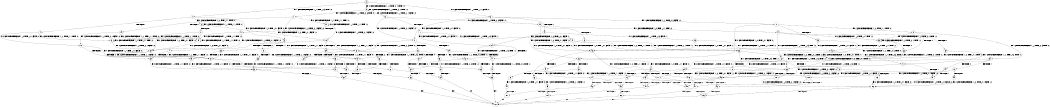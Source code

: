 digraph BCG {
size = "7, 10.5";
center = TRUE;
node [shape = circle];
0 [peripheries = 2];
0 -> 1 [label = "EX !1 !ATOMIC_EXCH_BRANCH (1, +1, TRUE, +0, 3, TRUE) !:0:"];
0 -> 2 [label = "EX !2 !ATOMIC_EXCH_BRANCH (1, +0, TRUE, +0, 1, TRUE) !:0:"];
0 -> 3 [label = "EX !0 !ATOMIC_EXCH_BRANCH (1, +1, TRUE, +1, 1, FALSE) !:0:"];
1 -> 4 [label = "TERMINATE !1"];
1 -> 5 [label = "EX !2 !ATOMIC_EXCH_BRANCH (1, +0, TRUE, +0, 1, FALSE) !:0:"];
1 -> 6 [label = "EX !0 !ATOMIC_EXCH_BRANCH (1, +1, TRUE, +1, 1, TRUE) !:0:"];
2 -> 7 [label = "EX !1 !ATOMIC_EXCH_BRANCH (1, +1, TRUE, +0, 3, TRUE) !:0:"];
2 -> 8 [label = "EX !0 !ATOMIC_EXCH_BRANCH (1, +1, TRUE, +1, 1, FALSE) !:0:"];
2 -> 2 [label = "EX !2 !ATOMIC_EXCH_BRANCH (1, +0, TRUE, +0, 1, TRUE) !:0:"];
3 -> 9 [label = "TERMINATE !0"];
3 -> 10 [label = "EX !1 !ATOMIC_EXCH_BRANCH (1, +1, TRUE, +0, 3, FALSE) !:0:"];
3 -> 11 [label = "EX !2 !ATOMIC_EXCH_BRANCH (1, +0, TRUE, +0, 1, FALSE) !:0:"];
4 -> 12 [label = "EX !2 !ATOMIC_EXCH_BRANCH (1, +0, TRUE, +0, 1, FALSE) !:0:"];
4 -> 13 [label = "EX !0 !ATOMIC_EXCH_BRANCH (1, +1, TRUE, +1, 1, TRUE) !:0:"];
5 -> 14 [label = "TERMINATE !1"];
5 -> 15 [label = "TERMINATE !2"];
5 -> 16 [label = "EX !0 !ATOMIC_EXCH_BRANCH (1, +1, TRUE, +1, 1, FALSE) !:0:"];
6 -> 17 [label = "TERMINATE !1"];
6 -> 18 [label = "EX !2 !ATOMIC_EXCH_BRANCH (1, +0, TRUE, +0, 1, FALSE) !:0:"];
6 -> 6 [label = "EX !0 !ATOMIC_EXCH_BRANCH (1, +1, TRUE, +1, 1, TRUE) !:0:"];
7 -> 19 [label = "TERMINATE !1"];
7 -> 20 [label = "EX !0 !ATOMIC_EXCH_BRANCH (1, +1, TRUE, +1, 1, TRUE) !:0:"];
7 -> 5 [label = "EX !2 !ATOMIC_EXCH_BRANCH (1, +0, TRUE, +0, 1, FALSE) !:0:"];
8 -> 21 [label = "TERMINATE !0"];
8 -> 22 [label = "EX !1 !ATOMIC_EXCH_BRANCH (1, +1, TRUE, +0, 3, FALSE) !:0:"];
8 -> 11 [label = "EX !2 !ATOMIC_EXCH_BRANCH (1, +0, TRUE, +0, 1, FALSE) !:0:"];
9 -> 23 [label = "EX !1 !ATOMIC_EXCH_BRANCH (1, +1, TRUE, +0, 3, FALSE) !:1:"];
9 -> 24 [label = "EX !2 !ATOMIC_EXCH_BRANCH (1, +0, TRUE, +0, 1, FALSE) !:1:"];
10 -> 25 [label = "TERMINATE !0"];
10 -> 26 [label = "EX !2 !ATOMIC_EXCH_BRANCH (1, +0, TRUE, +0, 1, FALSE) !:0:"];
10 -> 27 [label = "EX !1 !ATOMIC_EXCH_BRANCH (1, +0, TRUE, +1, 1, TRUE) !:0:"];
11 -> 28 [label = "TERMINATE !2"];
11 -> 29 [label = "TERMINATE !0"];
11 -> 16 [label = "EX !1 !ATOMIC_EXCH_BRANCH (1, +1, TRUE, +0, 3, TRUE) !:0:"];
12 -> 30 [label = "TERMINATE !2"];
12 -> 31 [label = "EX !0 !ATOMIC_EXCH_BRANCH (1, +1, TRUE, +1, 1, FALSE) !:0:"];
13 -> 32 [label = "EX !2 !ATOMIC_EXCH_BRANCH (1, +0, TRUE, +0, 1, FALSE) !:0:"];
13 -> 13 [label = "EX !0 !ATOMIC_EXCH_BRANCH (1, +1, TRUE, +1, 1, TRUE) !:0:"];
14 -> 30 [label = "TERMINATE !2"];
14 -> 31 [label = "EX !0 !ATOMIC_EXCH_BRANCH (1, +1, TRUE, +1, 1, FALSE) !:0:"];
15 -> 33 [label = "TERMINATE !1"];
15 -> 34 [label = "EX !0 !ATOMIC_EXCH_BRANCH (1, +1, TRUE, +1, 1, FALSE) !:0:"];
16 -> 35 [label = "TERMINATE !1"];
16 -> 36 [label = "TERMINATE !2"];
16 -> 37 [label = "TERMINATE !0"];
17 -> 32 [label = "EX !2 !ATOMIC_EXCH_BRANCH (1, +0, TRUE, +0, 1, FALSE) !:0:"];
17 -> 13 [label = "EX !0 !ATOMIC_EXCH_BRANCH (1, +1, TRUE, +1, 1, TRUE) !:0:"];
18 -> 38 [label = "TERMINATE !1"];
18 -> 39 [label = "TERMINATE !2"];
18 -> 16 [label = "EX !0 !ATOMIC_EXCH_BRANCH (1, +1, TRUE, +1, 1, FALSE) !:0:"];
19 -> 40 [label = "EX !0 !ATOMIC_EXCH_BRANCH (1, +1, TRUE, +1, 1, TRUE) !:0:"];
19 -> 12 [label = "EX !2 !ATOMIC_EXCH_BRANCH (1, +0, TRUE, +0, 1, FALSE) !:0:"];
20 -> 41 [label = "TERMINATE !1"];
20 -> 18 [label = "EX !2 !ATOMIC_EXCH_BRANCH (1, +0, TRUE, +0, 1, FALSE) !:0:"];
20 -> 20 [label = "EX !0 !ATOMIC_EXCH_BRANCH (1, +1, TRUE, +1, 1, TRUE) !:0:"];
21 -> 42 [label = "EX !1 !ATOMIC_EXCH_BRANCH (1, +1, TRUE, +0, 3, FALSE) !:1:"];
21 -> 24 [label = "EX !2 !ATOMIC_EXCH_BRANCH (1, +0, TRUE, +0, 1, FALSE) !:1:"];
22 -> 43 [label = "TERMINATE !0"];
22 -> 26 [label = "EX !2 !ATOMIC_EXCH_BRANCH (1, +0, TRUE, +0, 1, FALSE) !:0:"];
22 -> 44 [label = "EX !1 !ATOMIC_EXCH_BRANCH (1, +0, TRUE, +1, 1, TRUE) !:0:"];
23 -> 45 [label = "EX !2 !ATOMIC_EXCH_BRANCH (1, +0, TRUE, +0, 1, FALSE) !:1:"];
23 -> 46 [label = "EX !1 !ATOMIC_EXCH_BRANCH (1, +0, TRUE, +1, 1, TRUE) !:1:"];
24 -> 47 [label = "TERMINATE !2"];
24 -> 48 [label = "EX !1 !ATOMIC_EXCH_BRANCH (1, +1, TRUE, +0, 3, TRUE) !:1:"];
25 -> 45 [label = "EX !2 !ATOMIC_EXCH_BRANCH (1, +0, TRUE, +0, 1, FALSE) !:1:"];
25 -> 46 [label = "EX !1 !ATOMIC_EXCH_BRANCH (1, +0, TRUE, +1, 1, TRUE) !:1:"];
26 -> 49 [label = "TERMINATE !2"];
26 -> 50 [label = "TERMINATE !0"];
26 -> 51 [label = "EX !1 !ATOMIC_EXCH_BRANCH (1, +0, TRUE, +1, 1, FALSE) !:0:"];
27 -> 52 [label = "TERMINATE !0"];
27 -> 53 [label = "EX !2 !ATOMIC_EXCH_BRANCH (1, +0, TRUE, +0, 1, TRUE) !:0:"];
27 -> 54 [label = "EX !1 !ATOMIC_EXCH_BRANCH (1, +1, TRUE, +0, 3, TRUE) !:0:"];
28 -> 55 [label = "TERMINATE !0"];
28 -> 34 [label = "EX !1 !ATOMIC_EXCH_BRANCH (1, +1, TRUE, +0, 3, TRUE) !:0:"];
29 -> 47 [label = "TERMINATE !2"];
29 -> 48 [label = "EX !1 !ATOMIC_EXCH_BRANCH (1, +1, TRUE, +0, 3, TRUE) !:1:"];
30 -> 56 [label = "EX !0 !ATOMIC_EXCH_BRANCH (1, +1, TRUE, +1, 1, FALSE) !:0:"];
31 -> 57 [label = "TERMINATE !2"];
31 -> 58 [label = "TERMINATE !0"];
32 -> 59 [label = "TERMINATE !2"];
32 -> 31 [label = "EX !0 !ATOMIC_EXCH_BRANCH (1, +1, TRUE, +1, 1, FALSE) !:0:"];
33 -> 56 [label = "EX !0 !ATOMIC_EXCH_BRANCH (1, +1, TRUE, +1, 1, FALSE) !:0:"];
34 -> 60 [label = "TERMINATE !1"];
34 -> 61 [label = "TERMINATE !0"];
35 -> 57 [label = "TERMINATE !2"];
35 -> 58 [label = "TERMINATE !0"];
36 -> 60 [label = "TERMINATE !1"];
36 -> 61 [label = "TERMINATE !0"];
37 -> 62 [label = "TERMINATE !1"];
37 -> 63 [label = "TERMINATE !2"];
38 -> 59 [label = "TERMINATE !2"];
38 -> 31 [label = "EX !0 !ATOMIC_EXCH_BRANCH (1, +1, TRUE, +1, 1, FALSE) !:0:"];
39 -> 64 [label = "TERMINATE !1"];
39 -> 34 [label = "EX !0 !ATOMIC_EXCH_BRANCH (1, +1, TRUE, +1, 1, FALSE) !:0:"];
40 -> 32 [label = "EX !2 !ATOMIC_EXCH_BRANCH (1, +0, TRUE, +0, 1, FALSE) !:0:"];
40 -> 40 [label = "EX !0 !ATOMIC_EXCH_BRANCH (1, +1, TRUE, +1, 1, TRUE) !:0:"];
41 -> 32 [label = "EX !2 !ATOMIC_EXCH_BRANCH (1, +0, TRUE, +0, 1, FALSE) !:0:"];
41 -> 40 [label = "EX !0 !ATOMIC_EXCH_BRANCH (1, +1, TRUE, +1, 1, TRUE) !:0:"];
42 -> 45 [label = "EX !2 !ATOMIC_EXCH_BRANCH (1, +0, TRUE, +0, 1, FALSE) !:1:"];
42 -> 65 [label = "EX !1 !ATOMIC_EXCH_BRANCH (1, +0, TRUE, +1, 1, TRUE) !:1:"];
43 -> 45 [label = "EX !2 !ATOMIC_EXCH_BRANCH (1, +0, TRUE, +0, 1, FALSE) !:1:"];
43 -> 65 [label = "EX !1 !ATOMIC_EXCH_BRANCH (1, +0, TRUE, +1, 1, TRUE) !:1:"];
44 -> 66 [label = "TERMINATE !0"];
44 -> 53 [label = "EX !2 !ATOMIC_EXCH_BRANCH (1, +0, TRUE, +0, 1, TRUE) !:0:"];
44 -> 67 [label = "EX !1 !ATOMIC_EXCH_BRANCH (1, +1, TRUE, +0, 3, TRUE) !:0:"];
45 -> 68 [label = "TERMINATE !2"];
45 -> 69 [label = "EX !1 !ATOMIC_EXCH_BRANCH (1, +0, TRUE, +1, 1, FALSE) !:1:"];
46 -> 70 [label = "EX !2 !ATOMIC_EXCH_BRANCH (1, +0, TRUE, +0, 1, TRUE) !:1:"];
46 -> 71 [label = "EX !1 !ATOMIC_EXCH_BRANCH (1, +1, TRUE, +0, 3, TRUE) !:1:"];
47 -> 72 [label = "EX !1 !ATOMIC_EXCH_BRANCH (1, +1, TRUE, +0, 3, TRUE) !:1:"];
48 -> 62 [label = "TERMINATE !1"];
48 -> 63 [label = "TERMINATE !2"];
49 -> 73 [label = "TERMINATE !0"];
49 -> 74 [label = "EX !1 !ATOMIC_EXCH_BRANCH (1, +0, TRUE, +1, 1, FALSE) !:0:"];
50 -> 68 [label = "TERMINATE !2"];
50 -> 69 [label = "EX !1 !ATOMIC_EXCH_BRANCH (1, +0, TRUE, +1, 1, FALSE) !:1:"];
51 -> 75 [label = "TERMINATE !1"];
51 -> 76 [label = "TERMINATE !2"];
51 -> 77 [label = "TERMINATE !0"];
52 -> 70 [label = "EX !2 !ATOMIC_EXCH_BRANCH (1, +0, TRUE, +0, 1, TRUE) !:1:"];
52 -> 71 [label = "EX !1 !ATOMIC_EXCH_BRANCH (1, +1, TRUE, +0, 3, TRUE) !:1:"];
53 -> 66 [label = "TERMINATE !0"];
53 -> 53 [label = "EX !2 !ATOMIC_EXCH_BRANCH (1, +0, TRUE, +0, 1, TRUE) !:0:"];
53 -> 67 [label = "EX !1 !ATOMIC_EXCH_BRANCH (1, +1, TRUE, +0, 3, TRUE) !:0:"];
54 -> 78 [label = "TERMINATE !1"];
54 -> 79 [label = "TERMINATE !0"];
54 -> 80 [label = "EX !2 !ATOMIC_EXCH_BRANCH (1, +0, TRUE, +0, 1, FALSE) !:0:"];
55 -> 81 [label = "EX !1 !ATOMIC_EXCH_BRANCH (1, +1, TRUE, +0, 3, TRUE) !:2:"];
56 -> 82 [label = "TERMINATE !0"];
57 -> 82 [label = "TERMINATE !0"];
58 -> 83 [label = "TERMINATE !2"];
59 -> 56 [label = "EX !0 !ATOMIC_EXCH_BRANCH (1, +1, TRUE, +1, 1, FALSE) !:0:"];
60 -> 82 [label = "TERMINATE !0"];
61 -> 84 [label = "TERMINATE !1"];
62 -> 83 [label = "TERMINATE !2"];
63 -> 85 [label = "TERMINATE !1"];
64 -> 56 [label = "EX !0 !ATOMIC_EXCH_BRANCH (1, +1, TRUE, +1, 1, FALSE) !:0:"];
65 -> 70 [label = "EX !2 !ATOMIC_EXCH_BRANCH (1, +0, TRUE, +0, 1, TRUE) !:1:"];
65 -> 86 [label = "EX !1 !ATOMIC_EXCH_BRANCH (1, +1, TRUE, +0, 3, TRUE) !:1:"];
66 -> 70 [label = "EX !2 !ATOMIC_EXCH_BRANCH (1, +0, TRUE, +0, 1, TRUE) !:1:"];
66 -> 86 [label = "EX !1 !ATOMIC_EXCH_BRANCH (1, +1, TRUE, +0, 3, TRUE) !:1:"];
67 -> 87 [label = "TERMINATE !1"];
67 -> 88 [label = "TERMINATE !0"];
67 -> 80 [label = "EX !2 !ATOMIC_EXCH_BRANCH (1, +0, TRUE, +0, 1, FALSE) !:0:"];
68 -> 89 [label = "EX !1 !ATOMIC_EXCH_BRANCH (1, +0, TRUE, +1, 1, FALSE) !:1:"];
69 -> 90 [label = "TERMINATE !1"];
69 -> 91 [label = "TERMINATE !2"];
70 -> 70 [label = "EX !2 !ATOMIC_EXCH_BRANCH (1, +0, TRUE, +0, 1, TRUE) !:1:"];
70 -> 86 [label = "EX !1 !ATOMIC_EXCH_BRANCH (1, +1, TRUE, +0, 3, TRUE) !:1:"];
71 -> 92 [label = "TERMINATE !1"];
71 -> 93 [label = "EX !2 !ATOMIC_EXCH_BRANCH (1, +0, TRUE, +0, 1, FALSE) !:1:"];
72 -> 85 [label = "TERMINATE !1"];
73 -> 94 [label = "EX !1 !ATOMIC_EXCH_BRANCH (1, +0, TRUE, +1, 1, FALSE) !:2:"];
74 -> 95 [label = "TERMINATE !1"];
74 -> 96 [label = "TERMINATE !0"];
75 -> 97 [label = "TERMINATE !2"];
75 -> 98 [label = "TERMINATE !0"];
76 -> 95 [label = "TERMINATE !1"];
76 -> 96 [label = "TERMINATE !0"];
77 -> 90 [label = "TERMINATE !1"];
77 -> 91 [label = "TERMINATE !2"];
78 -> 99 [label = "TERMINATE !0"];
78 -> 100 [label = "EX !2 !ATOMIC_EXCH_BRANCH (1, +0, TRUE, +0, 1, FALSE) !:0:"];
79 -> 92 [label = "TERMINATE !1"];
79 -> 93 [label = "EX !2 !ATOMIC_EXCH_BRANCH (1, +0, TRUE, +0, 1, FALSE) !:1:"];
80 -> 75 [label = "TERMINATE !1"];
80 -> 76 [label = "TERMINATE !2"];
80 -> 77 [label = "TERMINATE !0"];
81 -> 84 [label = "TERMINATE !1"];
82 -> 101 [label = "exit"];
83 -> 101 [label = "exit"];
84 -> 101 [label = "exit"];
85 -> 101 [label = "exit"];
86 -> 102 [label = "TERMINATE !1"];
86 -> 93 [label = "EX !2 !ATOMIC_EXCH_BRANCH (1, +0, TRUE, +0, 1, FALSE) !:1:"];
87 -> 103 [label = "TERMINATE !0"];
87 -> 100 [label = "EX !2 !ATOMIC_EXCH_BRANCH (1, +0, TRUE, +0, 1, FALSE) !:0:"];
88 -> 102 [label = "TERMINATE !1"];
88 -> 93 [label = "EX !2 !ATOMIC_EXCH_BRANCH (1, +0, TRUE, +0, 1, FALSE) !:1:"];
89 -> 104 [label = "TERMINATE !1"];
90 -> 105 [label = "TERMINATE !2"];
91 -> 104 [label = "TERMINATE !1"];
92 -> 106 [label = "EX !2 !ATOMIC_EXCH_BRANCH (1, +0, TRUE, +0, 1, FALSE) !:2:"];
93 -> 90 [label = "TERMINATE !1"];
93 -> 91 [label = "TERMINATE !2"];
94 -> 107 [label = "TERMINATE !1"];
95 -> 108 [label = "TERMINATE !0"];
96 -> 107 [label = "TERMINATE !1"];
97 -> 108 [label = "TERMINATE !0"];
98 -> 105 [label = "TERMINATE !2"];
99 -> 106 [label = "EX !2 !ATOMIC_EXCH_BRANCH (1, +0, TRUE, +0, 1, FALSE) !:2:"];
100 -> 97 [label = "TERMINATE !2"];
100 -> 98 [label = "TERMINATE !0"];
102 -> 106 [label = "EX !2 !ATOMIC_EXCH_BRANCH (1, +0, TRUE, +0, 1, FALSE) !:2:"];
103 -> 106 [label = "EX !2 !ATOMIC_EXCH_BRANCH (1, +0, TRUE, +0, 1, FALSE) !:2:"];
104 -> 101 [label = "exit"];
105 -> 101 [label = "exit"];
106 -> 105 [label = "TERMINATE !2"];
107 -> 101 [label = "exit"];
108 -> 101 [label = "exit"];
}
